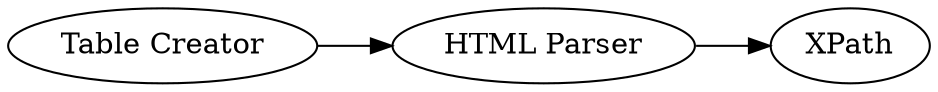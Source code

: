 digraph {
	3 -> 1
	1 -> 4
	1 [label="HTML Parser"]
	4 [label=XPath]
	3 [label="Table Creator"]
	rankdir=LR
}

